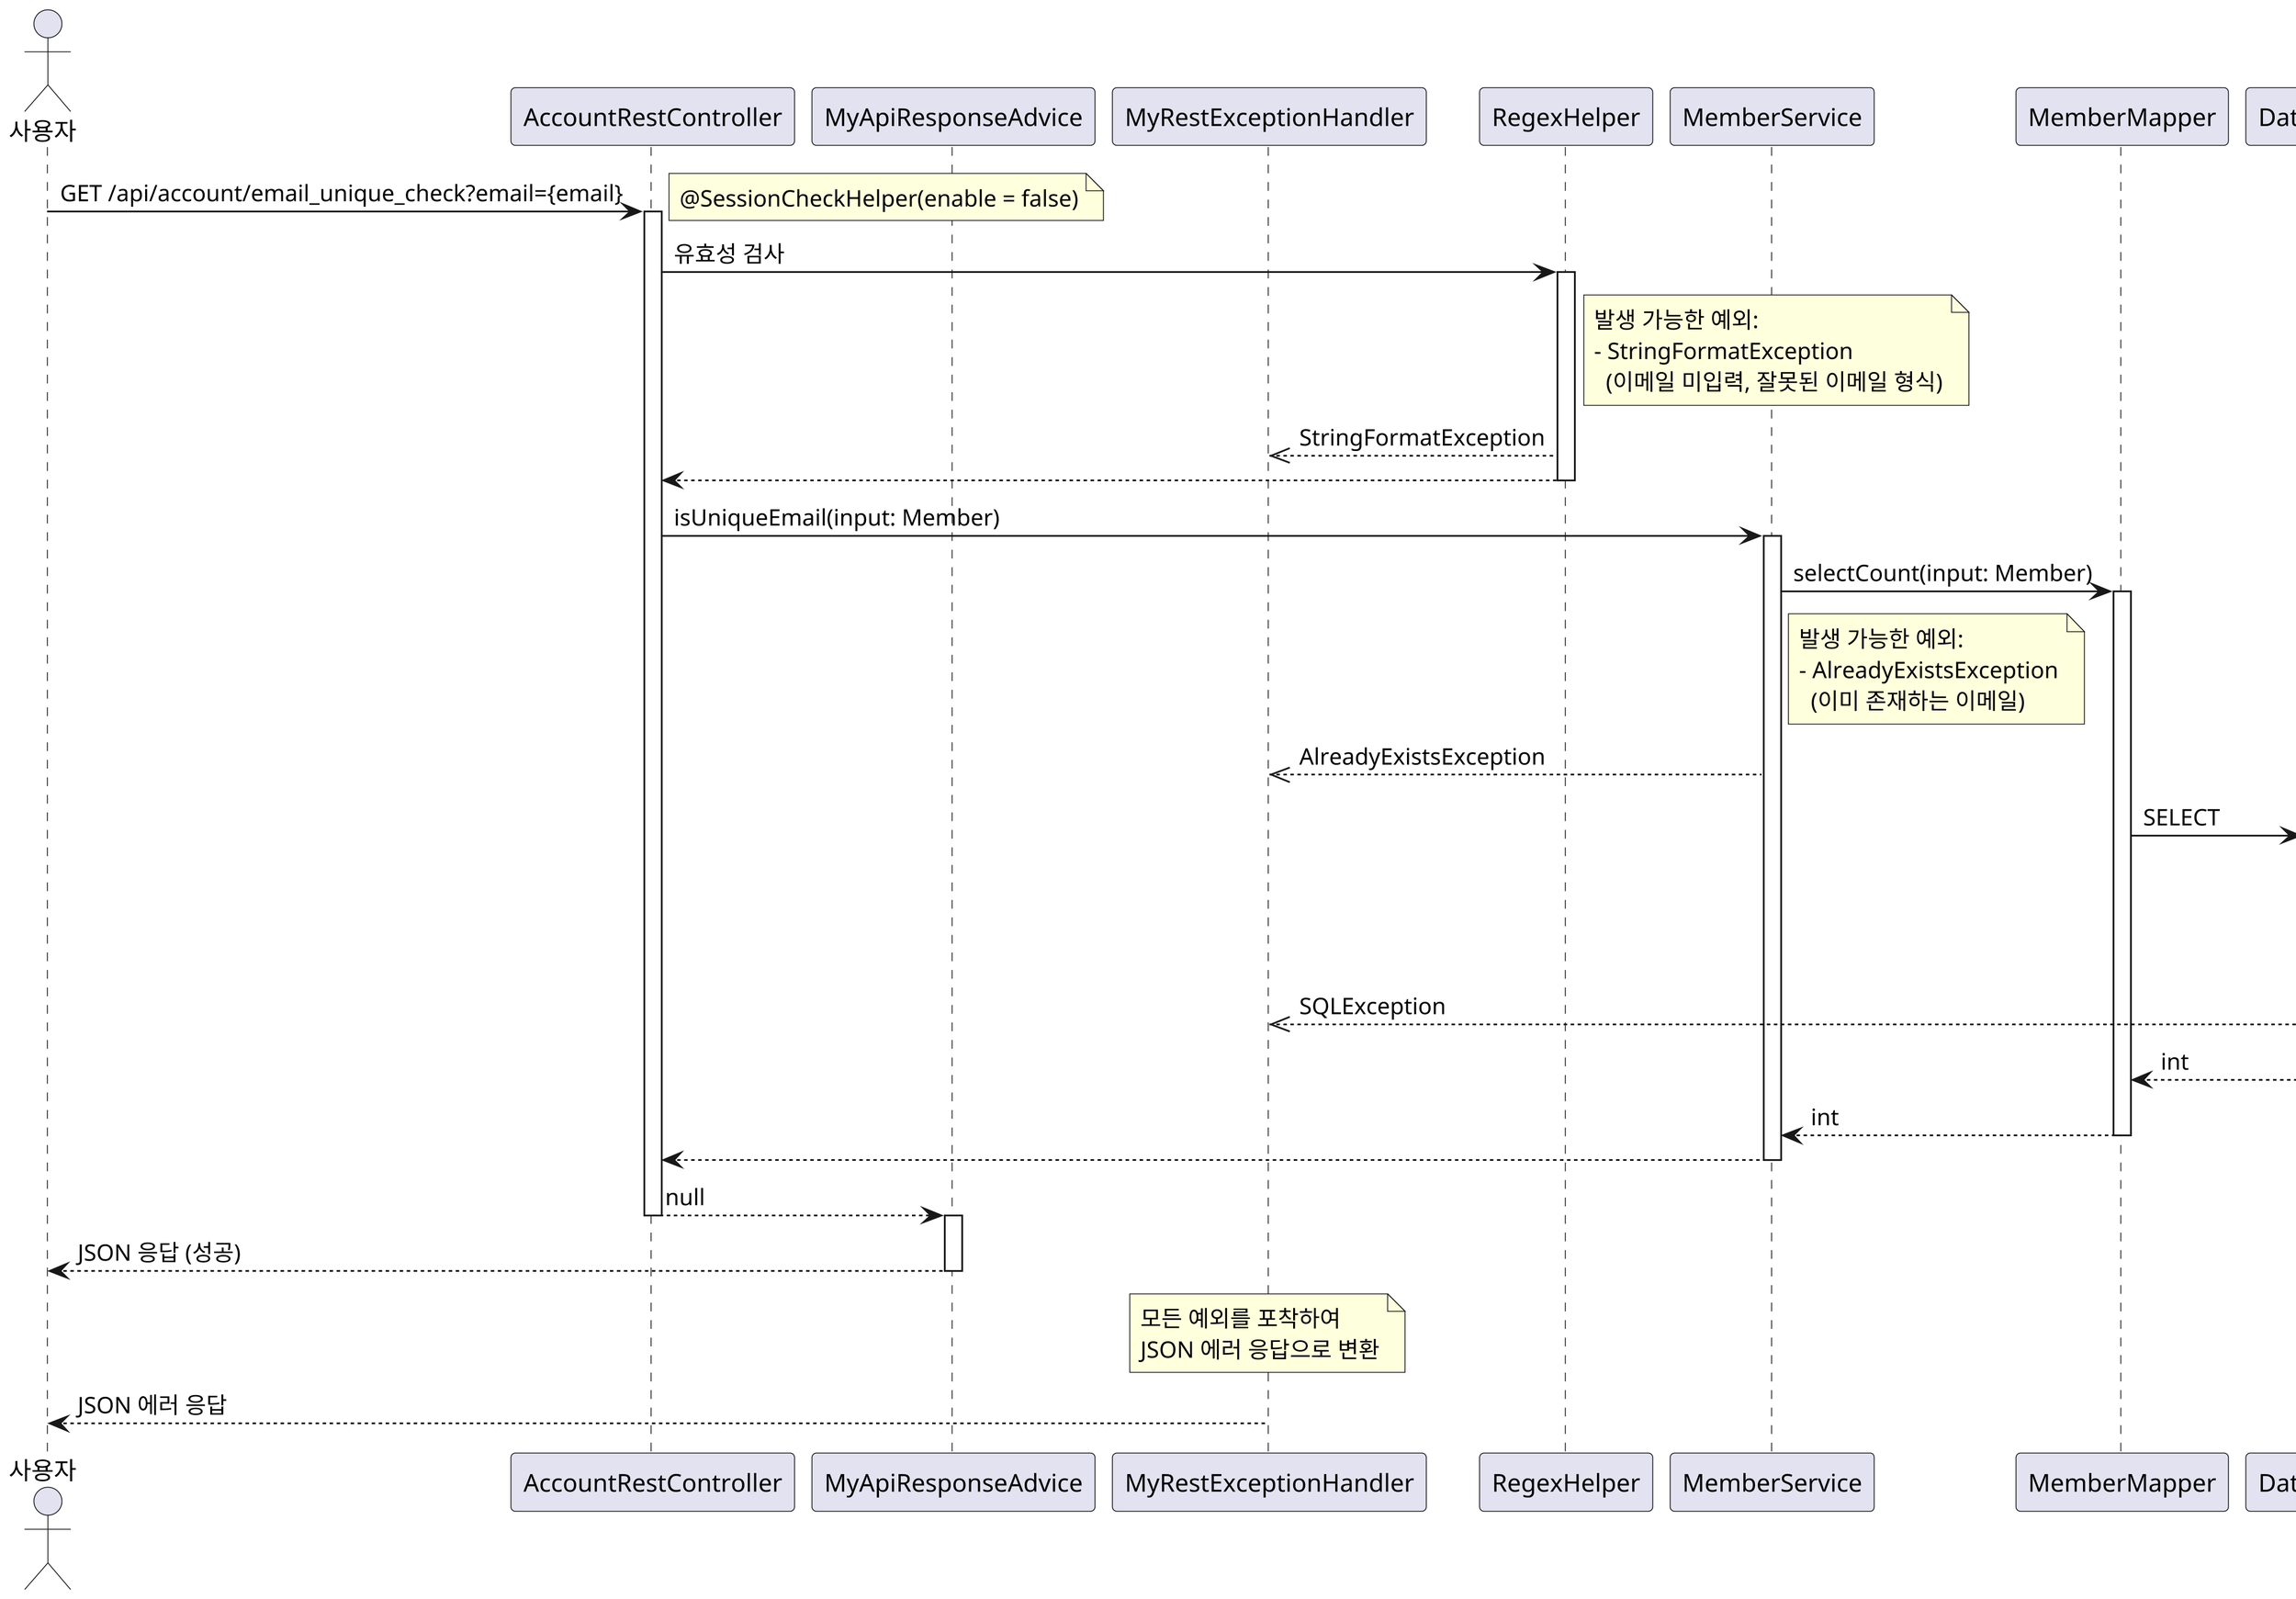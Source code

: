 @startuml
skinparam dpi 300

actor Actor as "사용자"
participant AccountRestController
participant MyApiResponseAdvice
participant MyRestExceptionHandler
participant RegexHelper
participant MemberService
participant MemberMapper
participant Database

Actor -> AccountRestController: GET /api/account/email_unique_check?email={email}
activate AccountRestController
note right: @SessionCheckHelper(enable = false)

AccountRestController -> RegexHelper: 유효성 검사
activate RegexHelper
note right of RegexHelper: 발생 가능한 예외:\n- StringFormatException\n  (이메일 미입력, 잘못된 이메일 형식)
RegexHelper -->> MyRestExceptionHandler: StringFormatException
RegexHelper --> AccountRestController
deactivate RegexHelper

AccountRestController -> MemberService: isUniqueEmail(input: Member)
activate MemberService
MemberService -> MemberMapper: selectCount(input: Member)
activate MemberMapper
note right of MemberService: 발생 가능한 예외:\n- AlreadyExistsException\n  (이미 존재하는 이메일)
MemberService -->> MyRestExceptionHandler: AlreadyExistsException
MemberMapper -> Database: SELECT
activate Database
note right: 중복 이메일 조회
note right of Database: 발생 가능한 예외:\n- SQLException\n  (데이터베이스 연결 오류)
Database -->> MyRestExceptionHandler: SQLException
Database --> MemberMapper: int
deactivate Database
MemberMapper --> MemberService: int
deactivate MemberMapper
MemberService --> AccountRestController
deactivate MemberService

AccountRestController --> MyApiResponseAdvice: null
deactivate AccountRestController
activate MyApiResponseAdvice
MyApiResponseAdvice --> Actor: JSON 응답 (성공)
deactivate MyApiResponseAdvice

note over MyRestExceptionHandler: 모든 예외를 포착하여\nJSON 에러 응답으로 변환
MyRestExceptionHandler --> Actor: JSON 에러 응답

@enduml

